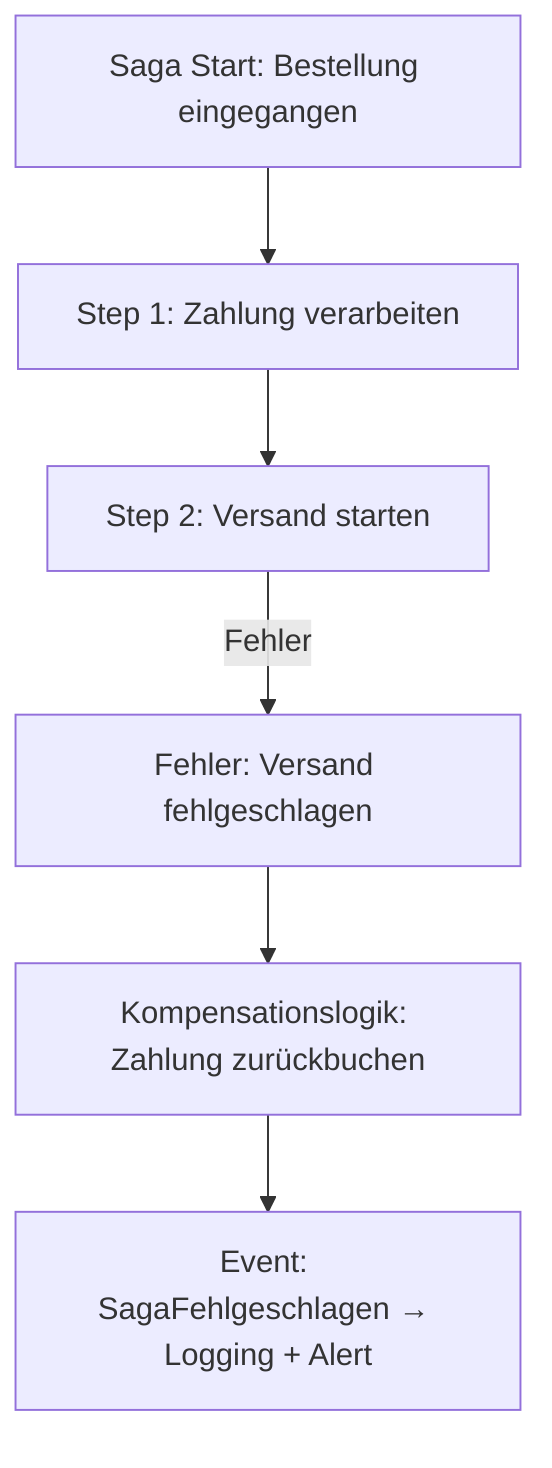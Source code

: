 flowchart TD
  START[Saga Start: Bestellung eingegangen]
  STEP1[Step 1: Zahlung verarbeiten]
  STEP2[Step 2: Versand starten]
  FEHLER[Fehler: Versand fehlgeschlagen]
  KOMP[Kom­pen­sa­tions­logik: Zahlung zurückbuchen]
  EVENT[Event: SagaFehlgeschlagen → Logging + Alert]

  START --> STEP1 --> STEP2
  STEP2 -->|Fehler| FEHLER --> KOMP --> EVENT